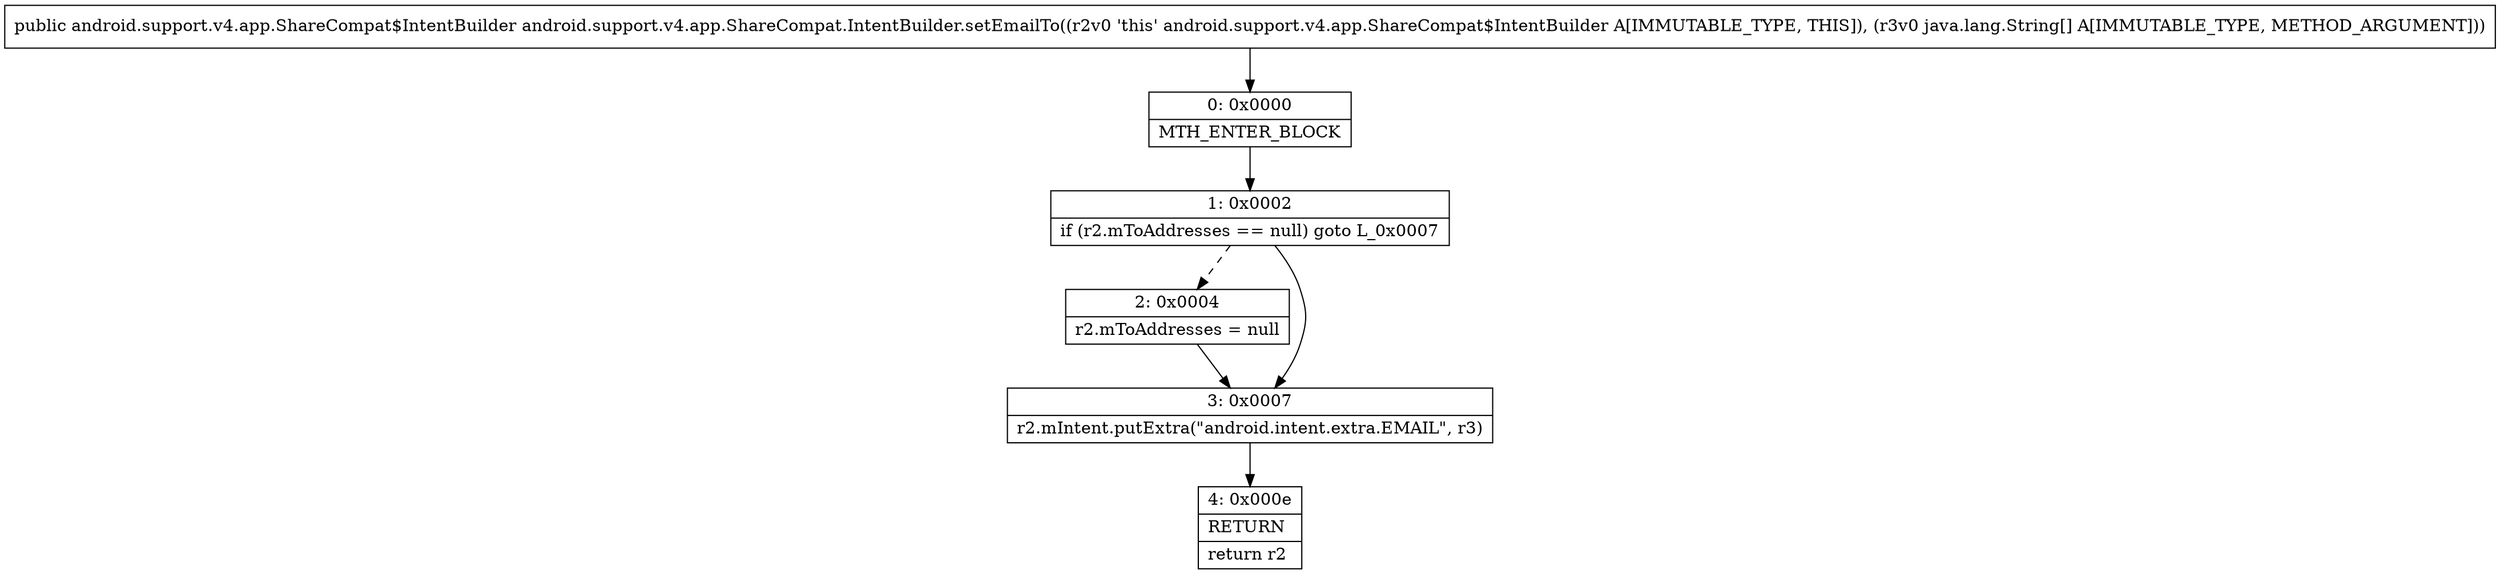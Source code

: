 digraph "CFG forandroid.support.v4.app.ShareCompat.IntentBuilder.setEmailTo([Ljava\/lang\/String;)Landroid\/support\/v4\/app\/ShareCompat$IntentBuilder;" {
Node_0 [shape=record,label="{0\:\ 0x0000|MTH_ENTER_BLOCK\l}"];
Node_1 [shape=record,label="{1\:\ 0x0002|if (r2.mToAddresses == null) goto L_0x0007\l}"];
Node_2 [shape=record,label="{2\:\ 0x0004|r2.mToAddresses = null\l}"];
Node_3 [shape=record,label="{3\:\ 0x0007|r2.mIntent.putExtra(\"android.intent.extra.EMAIL\", r3)\l}"];
Node_4 [shape=record,label="{4\:\ 0x000e|RETURN\l|return r2\l}"];
MethodNode[shape=record,label="{public android.support.v4.app.ShareCompat$IntentBuilder android.support.v4.app.ShareCompat.IntentBuilder.setEmailTo((r2v0 'this' android.support.v4.app.ShareCompat$IntentBuilder A[IMMUTABLE_TYPE, THIS]), (r3v0 java.lang.String[] A[IMMUTABLE_TYPE, METHOD_ARGUMENT])) }"];
MethodNode -> Node_0;
Node_0 -> Node_1;
Node_1 -> Node_2[style=dashed];
Node_1 -> Node_3;
Node_2 -> Node_3;
Node_3 -> Node_4;
}

